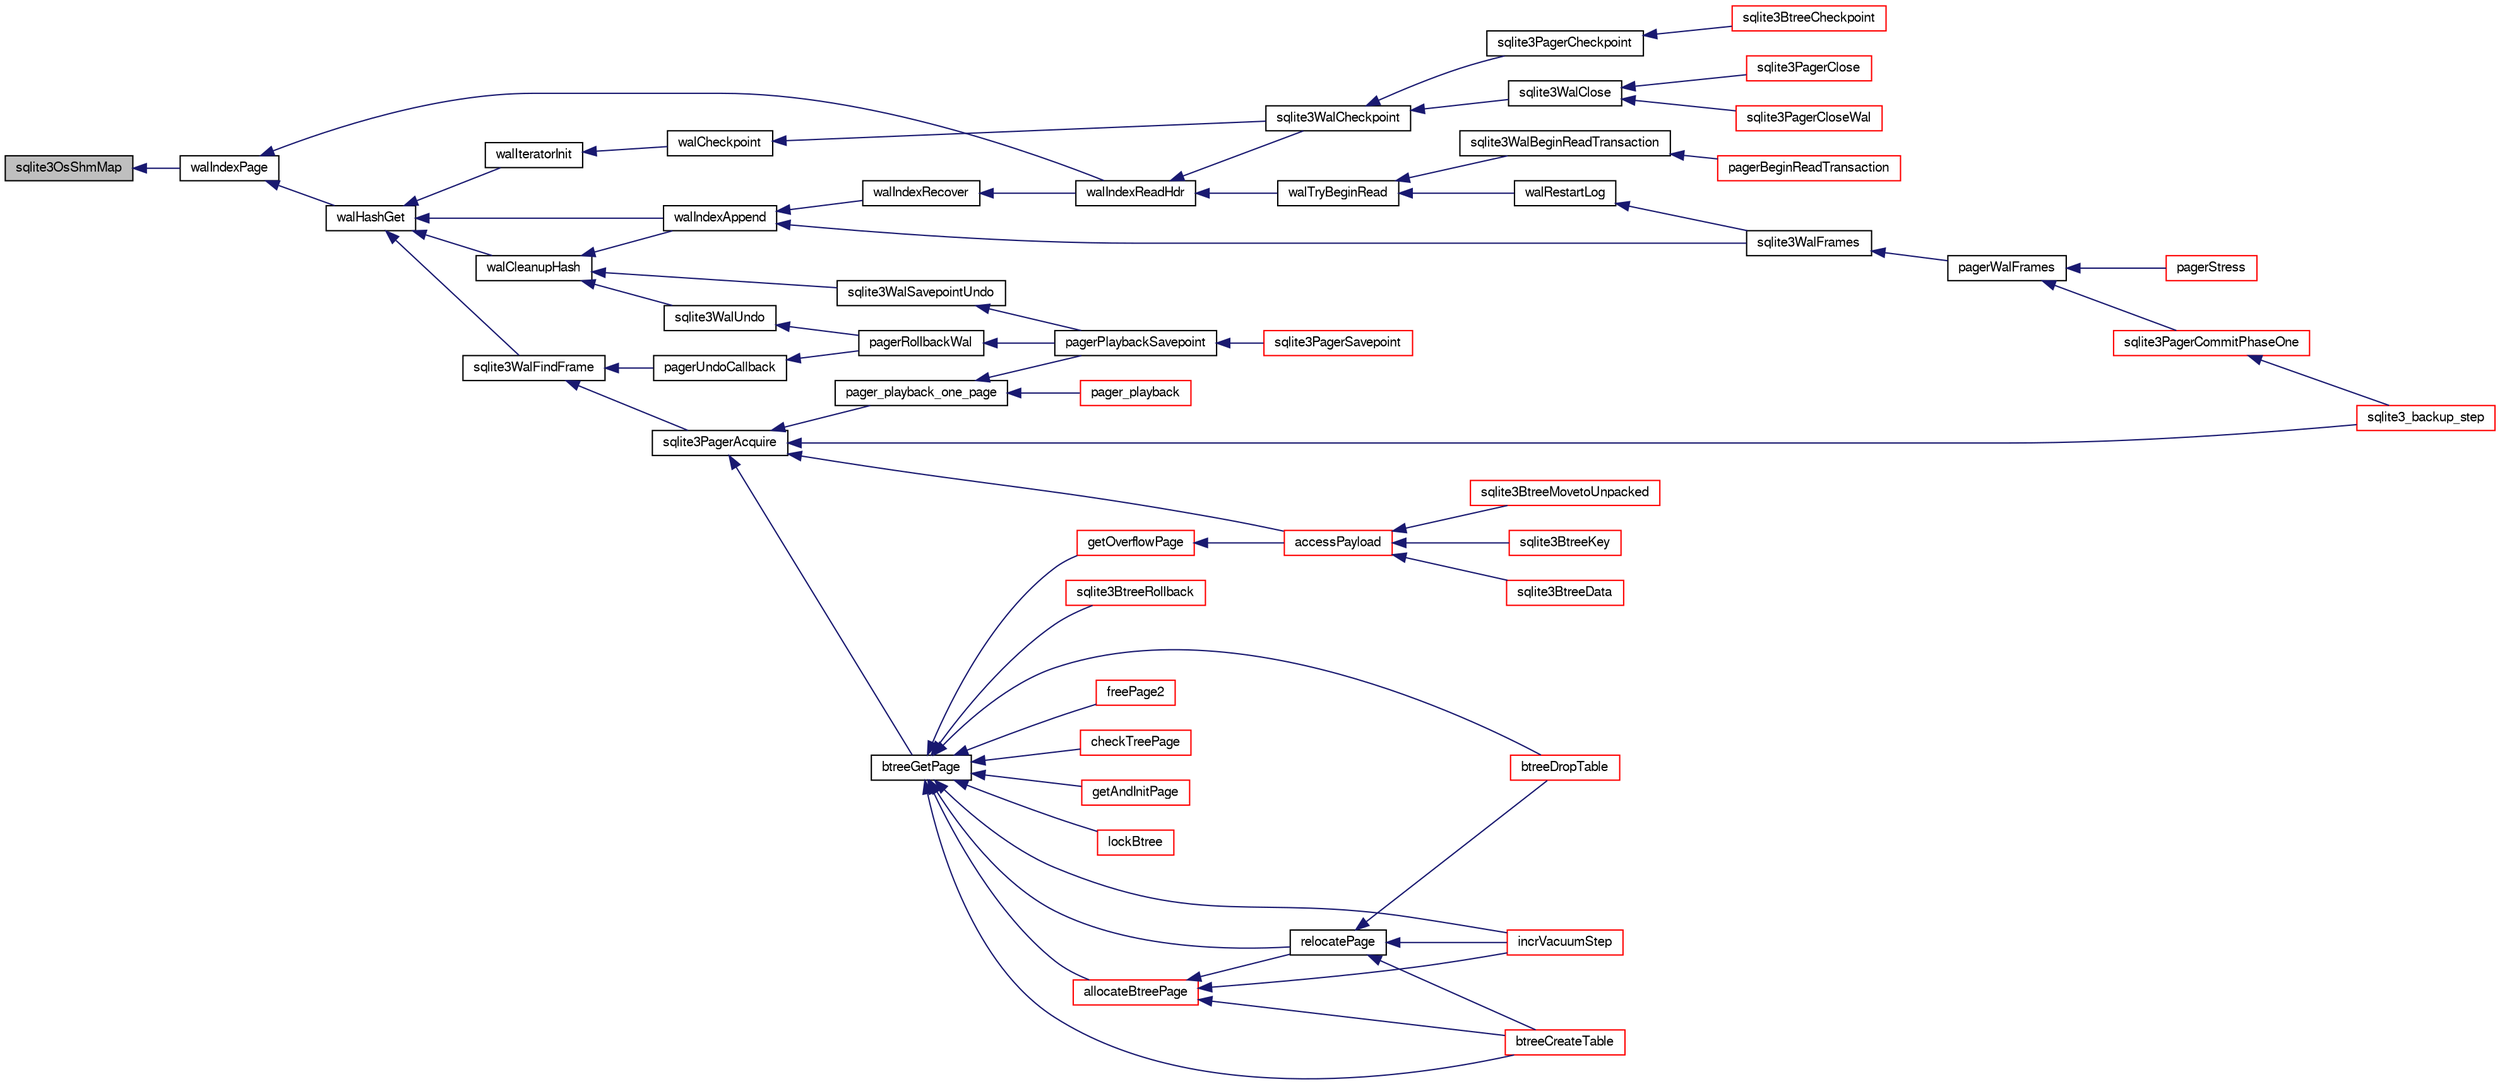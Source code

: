 digraph "sqlite3OsShmMap"
{
  edge [fontname="FreeSans",fontsize="10",labelfontname="FreeSans",labelfontsize="10"];
  node [fontname="FreeSans",fontsize="10",shape=record];
  rankdir="LR";
  Node618181 [label="sqlite3OsShmMap",height=0.2,width=0.4,color="black", fillcolor="grey75", style="filled", fontcolor="black"];
  Node618181 -> Node618182 [dir="back",color="midnightblue",fontsize="10",style="solid",fontname="FreeSans"];
  Node618182 [label="walIndexPage",height=0.2,width=0.4,color="black", fillcolor="white", style="filled",URL="$sqlite3_8c.html#affd3251fd1aa1218170d421177256e24"];
  Node618182 -> Node618183 [dir="back",color="midnightblue",fontsize="10",style="solid",fontname="FreeSans"];
  Node618183 [label="walHashGet",height=0.2,width=0.4,color="black", fillcolor="white", style="filled",URL="$sqlite3_8c.html#ae19bbc16575c591b6e0aee0aed2cfaf3"];
  Node618183 -> Node618184 [dir="back",color="midnightblue",fontsize="10",style="solid",fontname="FreeSans"];
  Node618184 [label="walCleanupHash",height=0.2,width=0.4,color="black", fillcolor="white", style="filled",URL="$sqlite3_8c.html#acb07b8b7a082b5b17a0cd10bc324cc94"];
  Node618184 -> Node618185 [dir="back",color="midnightblue",fontsize="10",style="solid",fontname="FreeSans"];
  Node618185 [label="walIndexAppend",height=0.2,width=0.4,color="black", fillcolor="white", style="filled",URL="$sqlite3_8c.html#a610585027d507a9b1c4a3d83bf01f517"];
  Node618185 -> Node618186 [dir="back",color="midnightblue",fontsize="10",style="solid",fontname="FreeSans"];
  Node618186 [label="walIndexRecover",height=0.2,width=0.4,color="black", fillcolor="white", style="filled",URL="$sqlite3_8c.html#ab4ee99f3710323acbeb6c495dd18d205"];
  Node618186 -> Node618187 [dir="back",color="midnightblue",fontsize="10",style="solid",fontname="FreeSans"];
  Node618187 [label="walIndexReadHdr",height=0.2,width=0.4,color="black", fillcolor="white", style="filled",URL="$sqlite3_8c.html#a66529e9c71a2bef92c4eb34bdd3a72a2"];
  Node618187 -> Node618188 [dir="back",color="midnightblue",fontsize="10",style="solid",fontname="FreeSans"];
  Node618188 [label="walTryBeginRead",height=0.2,width=0.4,color="black", fillcolor="white", style="filled",URL="$sqlite3_8c.html#a7145b08b2ade973da4b1f5882e2fa21f"];
  Node618188 -> Node618189 [dir="back",color="midnightblue",fontsize="10",style="solid",fontname="FreeSans"];
  Node618189 [label="sqlite3WalBeginReadTransaction",height=0.2,width=0.4,color="black", fillcolor="white", style="filled",URL="$sqlite3_8c.html#a4a23329d9a3206642b307e6d22635f95"];
  Node618189 -> Node618190 [dir="back",color="midnightblue",fontsize="10",style="solid",fontname="FreeSans"];
  Node618190 [label="pagerBeginReadTransaction",height=0.2,width=0.4,color="red", fillcolor="white", style="filled",URL="$sqlite3_8c.html#a4a484b6c404f96050418d965e3cc17a1"];
  Node618188 -> Node618457 [dir="back",color="midnightblue",fontsize="10",style="solid",fontname="FreeSans"];
  Node618457 [label="walRestartLog",height=0.2,width=0.4,color="black", fillcolor="white", style="filled",URL="$sqlite3_8c.html#a12a2a8718a33ce32fc99f83239a4d491"];
  Node618457 -> Node618458 [dir="back",color="midnightblue",fontsize="10",style="solid",fontname="FreeSans"];
  Node618458 [label="sqlite3WalFrames",height=0.2,width=0.4,color="black", fillcolor="white", style="filled",URL="$sqlite3_8c.html#af9606aac275558d3b96c83b2bff2d717"];
  Node618458 -> Node618459 [dir="back",color="midnightblue",fontsize="10",style="solid",fontname="FreeSans"];
  Node618459 [label="pagerWalFrames",height=0.2,width=0.4,color="black", fillcolor="white", style="filled",URL="$sqlite3_8c.html#a1675dba6bfeb50d8aa8a0509103fd004"];
  Node618459 -> Node618460 [dir="back",color="midnightblue",fontsize="10",style="solid",fontname="FreeSans"];
  Node618460 [label="pagerStress",height=0.2,width=0.4,color="red", fillcolor="white", style="filled",URL="$sqlite3_8c.html#abb21a3a371038e9e3e69af0f21a1b386"];
  Node618459 -> Node618468 [dir="back",color="midnightblue",fontsize="10",style="solid",fontname="FreeSans"];
  Node618468 [label="sqlite3PagerCommitPhaseOne",height=0.2,width=0.4,color="red", fillcolor="white", style="filled",URL="$sqlite3_8c.html#a2baf986bff9120486e9acc5951494ea7"];
  Node618468 -> Node618406 [dir="back",color="midnightblue",fontsize="10",style="solid",fontname="FreeSans"];
  Node618406 [label="sqlite3_backup_step",height=0.2,width=0.4,color="red", fillcolor="white", style="filled",URL="$sqlite3_8h.html#a1699b75e98d082eebc465a9e64c35269"];
  Node618187 -> Node618472 [dir="back",color="midnightblue",fontsize="10",style="solid",fontname="FreeSans"];
  Node618472 [label="sqlite3WalCheckpoint",height=0.2,width=0.4,color="black", fillcolor="white", style="filled",URL="$sqlite3_8c.html#a58bec6523fa854142169cdff1fbb8e5f"];
  Node618472 -> Node618473 [dir="back",color="midnightblue",fontsize="10",style="solid",fontname="FreeSans"];
  Node618473 [label="sqlite3PagerCheckpoint",height=0.2,width=0.4,color="black", fillcolor="white", style="filled",URL="$sqlite3_8c.html#a51b879bda409240901c1443161246045"];
  Node618473 -> Node618474 [dir="back",color="midnightblue",fontsize="10",style="solid",fontname="FreeSans"];
  Node618474 [label="sqlite3BtreeCheckpoint",height=0.2,width=0.4,color="red", fillcolor="white", style="filled",URL="$sqlite3_8c.html#a7aa6f5fb12dca5d734397768e90ae119"];
  Node618472 -> Node618480 [dir="back",color="midnightblue",fontsize="10",style="solid",fontname="FreeSans"];
  Node618480 [label="sqlite3WalClose",height=0.2,width=0.4,color="black", fillcolor="white", style="filled",URL="$sqlite3_8c.html#abfd7d36ec6ea41ecb2717dd4c6b0571e"];
  Node618480 -> Node618481 [dir="back",color="midnightblue",fontsize="10",style="solid",fontname="FreeSans"];
  Node618481 [label="sqlite3PagerClose",height=0.2,width=0.4,color="red", fillcolor="white", style="filled",URL="$sqlite3_8c.html#af94b1f96b60689fd09422cce2c85f53f"];
  Node618480 -> Node618487 [dir="back",color="midnightblue",fontsize="10",style="solid",fontname="FreeSans"];
  Node618487 [label="sqlite3PagerCloseWal",height=0.2,width=0.4,color="red", fillcolor="white", style="filled",URL="$sqlite3_8c.html#ac62d7d3d29214a7cad25fdd88e7c7a74"];
  Node618185 -> Node618458 [dir="back",color="midnightblue",fontsize="10",style="solid",fontname="FreeSans"];
  Node618184 -> Node618488 [dir="back",color="midnightblue",fontsize="10",style="solid",fontname="FreeSans"];
  Node618488 [label="sqlite3WalUndo",height=0.2,width=0.4,color="black", fillcolor="white", style="filled",URL="$sqlite3_8c.html#a9a106da99e04f3c34f90e9ca15678953"];
  Node618488 -> Node618489 [dir="back",color="midnightblue",fontsize="10",style="solid",fontname="FreeSans"];
  Node618489 [label="pagerRollbackWal",height=0.2,width=0.4,color="black", fillcolor="white", style="filled",URL="$sqlite3_8c.html#a80911cae8e3a137646b54d4e3e52147b"];
  Node618489 -> Node618490 [dir="back",color="midnightblue",fontsize="10",style="solid",fontname="FreeSans"];
  Node618490 [label="pagerPlaybackSavepoint",height=0.2,width=0.4,color="black", fillcolor="white", style="filled",URL="$sqlite3_8c.html#aedf76c3b6661c4244cc3e2c5464fd12e"];
  Node618490 -> Node618491 [dir="back",color="midnightblue",fontsize="10",style="solid",fontname="FreeSans"];
  Node618491 [label="sqlite3PagerSavepoint",height=0.2,width=0.4,color="red", fillcolor="white", style="filled",URL="$sqlite3_8c.html#a8b5f1920b6a8b564a47e243868f2c8d4"];
  Node618184 -> Node618590 [dir="back",color="midnightblue",fontsize="10",style="solid",fontname="FreeSans"];
  Node618590 [label="sqlite3WalSavepointUndo",height=0.2,width=0.4,color="black", fillcolor="white", style="filled",URL="$sqlite3_8c.html#acadd357868ee08e816276be2170e0904"];
  Node618590 -> Node618490 [dir="back",color="midnightblue",fontsize="10",style="solid",fontname="FreeSans"];
  Node618183 -> Node618185 [dir="back",color="midnightblue",fontsize="10",style="solid",fontname="FreeSans"];
  Node618183 -> Node618591 [dir="back",color="midnightblue",fontsize="10",style="solid",fontname="FreeSans"];
  Node618591 [label="walIteratorInit",height=0.2,width=0.4,color="black", fillcolor="white", style="filled",URL="$sqlite3_8c.html#af32190641053b9108a09fac6ff0ad652"];
  Node618591 -> Node618592 [dir="back",color="midnightblue",fontsize="10",style="solid",fontname="FreeSans"];
  Node618592 [label="walCheckpoint",height=0.2,width=0.4,color="black", fillcolor="white", style="filled",URL="$sqlite3_8c.html#ab5245070ab67db40291c71c4991aa317"];
  Node618592 -> Node618472 [dir="back",color="midnightblue",fontsize="10",style="solid",fontname="FreeSans"];
  Node618183 -> Node618593 [dir="back",color="midnightblue",fontsize="10",style="solid",fontname="FreeSans"];
  Node618593 [label="sqlite3WalFindFrame",height=0.2,width=0.4,color="black", fillcolor="white", style="filled",URL="$sqlite3_8c.html#a70d73def3adcc264f500a63178742708"];
  Node618593 -> Node618559 [dir="back",color="midnightblue",fontsize="10",style="solid",fontname="FreeSans"];
  Node618559 [label="pagerUndoCallback",height=0.2,width=0.4,color="black", fillcolor="white", style="filled",URL="$sqlite3_8c.html#aca578b7eaed97dbbc2219eb67e1de24f"];
  Node618559 -> Node618489 [dir="back",color="midnightblue",fontsize="10",style="solid",fontname="FreeSans"];
  Node618593 -> Node618495 [dir="back",color="midnightblue",fontsize="10",style="solid",fontname="FreeSans"];
  Node618495 [label="sqlite3PagerAcquire",height=0.2,width=0.4,color="black", fillcolor="white", style="filled",URL="$sqlite3_8c.html#a22a53daafd2bd778cda390312651f994"];
  Node618495 -> Node618496 [dir="back",color="midnightblue",fontsize="10",style="solid",fontname="FreeSans"];
  Node618496 [label="pager_playback_one_page",height=0.2,width=0.4,color="black", fillcolor="white", style="filled",URL="$sqlite3_8c.html#adfca1dee9939482792fe2b4ed982d00e"];
  Node618496 -> Node618497 [dir="back",color="midnightblue",fontsize="10",style="solid",fontname="FreeSans"];
  Node618497 [label="pager_playback",height=0.2,width=0.4,color="red", fillcolor="white", style="filled",URL="$sqlite3_8c.html#a9d9a750a9fc76eb4b668c8a16b164a65"];
  Node618496 -> Node618490 [dir="back",color="midnightblue",fontsize="10",style="solid",fontname="FreeSans"];
  Node618495 -> Node618498 [dir="back",color="midnightblue",fontsize="10",style="solid",fontname="FreeSans"];
  Node618498 [label="btreeGetPage",height=0.2,width=0.4,color="black", fillcolor="white", style="filled",URL="$sqlite3_8c.html#ac59679e30ceb0190614fbd19a7feb6de"];
  Node618498 -> Node618499 [dir="back",color="midnightblue",fontsize="10",style="solid",fontname="FreeSans"];
  Node618499 [label="getAndInitPage",height=0.2,width=0.4,color="red", fillcolor="white", style="filled",URL="$sqlite3_8c.html#ae85122d12808231a8d58459440a405ab"];
  Node618498 -> Node618454 [dir="back",color="midnightblue",fontsize="10",style="solid",fontname="FreeSans"];
  Node618454 [label="lockBtree",height=0.2,width=0.4,color="red", fillcolor="white", style="filled",URL="$sqlite3_8c.html#a5b808194d3178be15705a420265cee9d"];
  Node618498 -> Node618528 [dir="back",color="midnightblue",fontsize="10",style="solid",fontname="FreeSans"];
  Node618528 [label="relocatePage",height=0.2,width=0.4,color="black", fillcolor="white", style="filled",URL="$sqlite3_8c.html#af8fb5934ff87b02845c89350c57fd2bc"];
  Node618528 -> Node618529 [dir="back",color="midnightblue",fontsize="10",style="solid",fontname="FreeSans"];
  Node618529 [label="incrVacuumStep",height=0.2,width=0.4,color="red", fillcolor="white", style="filled",URL="$sqlite3_8c.html#a68a85130a567f1700dc0907ec9227892"];
  Node618528 -> Node618532 [dir="back",color="midnightblue",fontsize="10",style="solid",fontname="FreeSans"];
  Node618532 [label="btreeCreateTable",height=0.2,width=0.4,color="red", fillcolor="white", style="filled",URL="$sqlite3_8c.html#a48e09eaac366a6b585edd02553872954"];
  Node618528 -> Node618526 [dir="back",color="midnightblue",fontsize="10",style="solid",fontname="FreeSans"];
  Node618526 [label="btreeDropTable",height=0.2,width=0.4,color="red", fillcolor="white", style="filled",URL="$sqlite3_8c.html#abba4061ea34842db278e91f537d2c2ff"];
  Node618498 -> Node618529 [dir="back",color="midnightblue",fontsize="10",style="solid",fontname="FreeSans"];
  Node618498 -> Node618534 [dir="back",color="midnightblue",fontsize="10",style="solid",fontname="FreeSans"];
  Node618534 [label="sqlite3BtreeRollback",height=0.2,width=0.4,color="red", fillcolor="white", style="filled",URL="$sqlite3_8c.html#a317473acdafdd688385c8954f09de186"];
  Node618498 -> Node618535 [dir="back",color="midnightblue",fontsize="10",style="solid",fontname="FreeSans"];
  Node618535 [label="getOverflowPage",height=0.2,width=0.4,color="red", fillcolor="white", style="filled",URL="$sqlite3_8c.html#af907f898e049d621e2c9dc1ed1d63cf4"];
  Node618535 -> Node618536 [dir="back",color="midnightblue",fontsize="10",style="solid",fontname="FreeSans"];
  Node618536 [label="accessPayload",height=0.2,width=0.4,color="red", fillcolor="white", style="filled",URL="$sqlite3_8c.html#acf70e6d3cb6afd54d677b3dffb6959d2"];
  Node618536 -> Node618537 [dir="back",color="midnightblue",fontsize="10",style="solid",fontname="FreeSans"];
  Node618537 [label="sqlite3BtreeKey",height=0.2,width=0.4,color="red", fillcolor="white", style="filled",URL="$sqlite3_8c.html#ac2d5b22a7aae9c57b8a4ef7be643c1cd"];
  Node618536 -> Node618545 [dir="back",color="midnightblue",fontsize="10",style="solid",fontname="FreeSans"];
  Node618545 [label="sqlite3BtreeData",height=0.2,width=0.4,color="red", fillcolor="white", style="filled",URL="$sqlite3_8c.html#a1790f0a3e62aea4361ab60996272a78c"];
  Node618536 -> Node618504 [dir="back",color="midnightblue",fontsize="10",style="solid",fontname="FreeSans"];
  Node618504 [label="sqlite3BtreeMovetoUnpacked",height=0.2,width=0.4,color="red", fillcolor="white", style="filled",URL="$sqlite3_8c.html#a6d0b5aed55d5e85a0a6bfcae169fe579"];
  Node618498 -> Node618547 [dir="back",color="midnightblue",fontsize="10",style="solid",fontname="FreeSans"];
  Node618547 [label="allocateBtreePage",height=0.2,width=0.4,color="red", fillcolor="white", style="filled",URL="$sqlite3_8c.html#ae84ce1103eabfe9455a6a59e6cec4a33"];
  Node618547 -> Node618528 [dir="back",color="midnightblue",fontsize="10",style="solid",fontname="FreeSans"];
  Node618547 -> Node618529 [dir="back",color="midnightblue",fontsize="10",style="solid",fontname="FreeSans"];
  Node618547 -> Node618532 [dir="back",color="midnightblue",fontsize="10",style="solid",fontname="FreeSans"];
  Node618498 -> Node618551 [dir="back",color="midnightblue",fontsize="10",style="solid",fontname="FreeSans"];
  Node618551 [label="freePage2",height=0.2,width=0.4,color="red", fillcolor="white", style="filled",URL="$sqlite3_8c.html#a625a2c2bdaf95cdb3a7cb945201f7efb"];
  Node618498 -> Node618532 [dir="back",color="midnightblue",fontsize="10",style="solid",fontname="FreeSans"];
  Node618498 -> Node618526 [dir="back",color="midnightblue",fontsize="10",style="solid",fontname="FreeSans"];
  Node618498 -> Node618553 [dir="back",color="midnightblue",fontsize="10",style="solid",fontname="FreeSans"];
  Node618553 [label="checkTreePage",height=0.2,width=0.4,color="red", fillcolor="white", style="filled",URL="$sqlite3_8c.html#a0bdac89d12e5ac328d260ae8259777b2"];
  Node618495 -> Node618536 [dir="back",color="midnightblue",fontsize="10",style="solid",fontname="FreeSans"];
  Node618495 -> Node618406 [dir="back",color="midnightblue",fontsize="10",style="solid",fontname="FreeSans"];
  Node618182 -> Node618187 [dir="back",color="midnightblue",fontsize="10",style="solid",fontname="FreeSans"];
}

